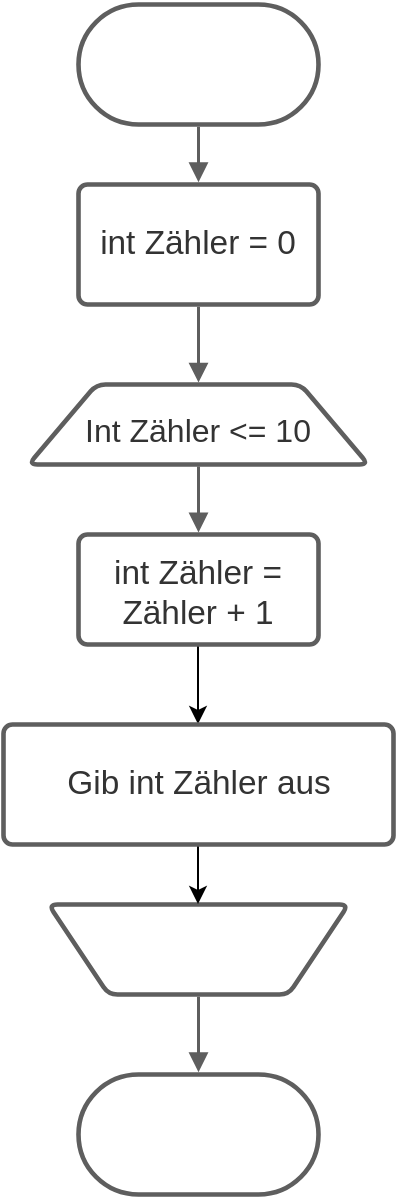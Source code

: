 <mxfile version="14.9.9" type="github">
  <diagram id="QqUnPQyYjlCRh_DuxHuc" name="Page-1">
    <mxGraphModel dx="946" dy="593" grid="1" gridSize="10" guides="1" tooltips="1" connect="1" arrows="1" fold="1" page="1" pageScale="1" pageWidth="827" pageHeight="1169" math="0" shadow="0">
      <root>
        <mxCell id="0" />
        <mxCell id="1" parent="0" />
        <UserObject label="" lucidchartObjectId="E3H7pENMwWvx" id="s2Cc_F9TWYqgNU9UCrVC-1">
          <mxCell style="html=1;overflow=block;blockSpacing=1;whiteSpace=wrap;rounded=1;arcSize=50;whiteSpace=wrap;fontSize=16.7;fontColor=#333333;align=center;spacing=3.8;strokeColor=#5e5e5e;strokeOpacity=100;strokeWidth=2.3;" parent="1" vertex="1">
            <mxGeometry x="310" y="20" width="120" height="60" as="geometry" />
          </mxCell>
        </UserObject>
        <UserObject label="int Zähler = 0" lucidchartObjectId="23H7mfMDwBSa" id="s2Cc_F9TWYqgNU9UCrVC-2">
          <mxCell style="html=1;overflow=block;blockSpacing=1;whiteSpace=wrap;;whiteSpace=wrap;fontSize=16.7;fontColor=#333333;align=center;spacing=9;strokeColor=#5e5e5e;strokeOpacity=100;rounded=1;absoluteArcSize=1;arcSize=9;strokeWidth=2.3;" parent="1" vertex="1">
            <mxGeometry x="310" y="110" width="120" height="60" as="geometry" />
          </mxCell>
        </UserObject>
        <UserObject label="" lucidchartObjectId="v5H7.-i3YgUB" id="s2Cc_F9TWYqgNU9UCrVC-3">
          <mxCell style="html=1;jettySize=18;whiteSpace=wrap;fontSize=13;strokeColor=#5E5E5E;strokeWidth=1.5;rounded=1;arcSize=12;edgeStyle=orthogonalEdgeStyle;startArrow=none;;endArrow=block;endFill=1;;exitX=0.5;exitY=1.019;exitPerimeter=0;entryX=0.5;entryY=-0.019;entryPerimeter=0;" parent="1" source="s2Cc_F9TWYqgNU9UCrVC-1" target="s2Cc_F9TWYqgNU9UCrVC-2" edge="1">
            <mxGeometry width="100" height="100" relative="1" as="geometry">
              <Array as="points" />
            </mxGeometry>
          </mxCell>
        </UserObject>
        <UserObject label="" lucidchartObjectId="N7H7gr3mZ5wT" id="s2Cc_F9TWYqgNU9UCrVC-4">
          <mxCell style="html=1;overflow=block;blockSpacing=1;whiteSpace=wrap;rounded=1;arcSize=50;whiteSpace=wrap;fontSize=13;align=center;spacing=3.8;strokeColor=#5e5e5e;strokeOpacity=100;strokeWidth=2.3;" parent="1" vertex="1">
            <mxGeometry x="310" y="555" width="120" height="60" as="geometry" />
          </mxCell>
        </UserObject>
        <UserObject label="" lucidchartObjectId="I-H7615RTtqw" id="s2Cc_F9TWYqgNU9UCrVC-5">
          <mxCell style="html=1;overflow=block;blockSpacing=1;whiteSpace=wrap;shape=trapezoid;perimeter=trapezoidPerimeter;anchorPointDirection=0;flipV=1;whiteSpace=wrap;fontSize=16.7;fontColor=#333333;align=center;spacing=3.8;strokeColor=#5e5e5e;strokeOpacity=100;rounded=1;absoluteArcSize=1;arcSize=9;strokeWidth=2.3;" parent="1" vertex="1">
            <mxGeometry x="295" y="470" width="150" height="45" as="geometry" />
          </mxCell>
        </UserObject>
        <mxCell id="s2Cc_F9TWYqgNU9UCrVC-6" style="html=1;overflow=block;blockSpacing=1;whiteSpace=wrap;shape=trapezoid;perimeter=trapezoidPerimeter;anchorPointDirection=0;flipV=1;whiteSpace=wrap;fontSize=16.7;fontColor=#333333;align=center;spacing=3.8;strokeColor=#5e5e5e;strokeOpacity=100;rounded=1;absoluteArcSize=1;arcSize=9;rotation=180;strokeWidth=2.3;" parent="1" vertex="1">
          <mxGeometry x="285" y="210" width="170" height="40" as="geometry" />
        </mxCell>
        <UserObject label="Int Zähler &amp;lt;= 10 " lucidchartObjectId="9-H7dk4acj5D" id="s2Cc_F9TWYqgNU9UCrVC-7">
          <mxCell style="html=1;overflow=block;blockSpacing=1;whiteSpace=wrap;shape=trapezoid;perimeter=trapezoidPerimeter;anchorPointDirection=0;flipV=1;whiteSpace=wrap;fontSize=16;fontColor=#333333;align=center;spacing=3.8;strokeOpacity=100;rounded=1;absoluteArcSize=1;arcSize=9;strokeWidth=2.3;fillColor=none;strokeColor=none;rotation=0;" parent="s2Cc_F9TWYqgNU9UCrVC-6" vertex="1">
            <mxGeometry width="150" height="45" relative="1" as="geometry">
              <mxPoint x="10" y="-5" as="offset" />
            </mxGeometry>
          </mxCell>
        </UserObject>
        <UserObject label="" lucidchartObjectId="qaI7KqFhQSEI" id="s2Cc_F9TWYqgNU9UCrVC-8">
          <mxCell style="html=1;jettySize=18;whiteSpace=wrap;fontSize=13;strokeColor=#5E5E5E;strokeWidth=1.5;rounded=1;arcSize=12;edgeStyle=orthogonalEdgeStyle;startArrow=none;;endArrow=block;endFill=1;;exitX=0.5;exitY=1.019;exitPerimeter=0;entryX=0.5;entryY=-0.025;entryPerimeter=0;" parent="1" source="s2Cc_F9TWYqgNU9UCrVC-2" target="s2Cc_F9TWYqgNU9UCrVC-6" edge="1">
            <mxGeometry width="100" height="100" relative="1" as="geometry">
              <Array as="points" />
            </mxGeometry>
          </mxCell>
        </UserObject>
        <mxCell id="grRB-Rzlypp6_9oQbWaU-1" value="" style="edgeStyle=orthogonalEdgeStyle;rounded=0;orthogonalLoop=1;jettySize=auto;html=1;fontSize=16;" edge="1" parent="1" source="s2Cc_F9TWYqgNU9UCrVC-9" target="s2Cc_F9TWYqgNU9UCrVC-10">
          <mxGeometry relative="1" as="geometry" />
        </mxCell>
        <UserObject label="int Zähler = Zähler + 1 " lucidchartObjectId="EaI7f5SswZlB" id="s2Cc_F9TWYqgNU9UCrVC-9">
          <mxCell style="html=1;overflow=block;blockSpacing=1;whiteSpace=wrap;;whiteSpace=wrap;fontSize=16.7;fontColor=#333333;align=center;spacing=9;strokeColor=#5e5e5e;strokeOpacity=100;rounded=1;absoluteArcSize=1;arcSize=9;strokeWidth=2.3;" parent="1" vertex="1">
            <mxGeometry x="310" y="285" width="120" height="55" as="geometry" />
          </mxCell>
        </UserObject>
        <mxCell id="grRB-Rzlypp6_9oQbWaU-2" value="" style="edgeStyle=orthogonalEdgeStyle;rounded=0;orthogonalLoop=1;jettySize=auto;html=1;fontSize=16;" edge="1" parent="1" source="s2Cc_F9TWYqgNU9UCrVC-10" target="s2Cc_F9TWYqgNU9UCrVC-5">
          <mxGeometry relative="1" as="geometry" />
        </mxCell>
        <UserObject label="Gib int Zähler aus" lucidchartObjectId="qcI7SQWaFJi6" id="s2Cc_F9TWYqgNU9UCrVC-10">
          <mxCell style="html=1;overflow=block;blockSpacing=1;whiteSpace=wrap;;whiteSpace=wrap;fontSize=16.7;fontColor=#333333;align=center;spacing=9;strokeColor=#5e5e5e;strokeOpacity=100;rounded=1;absoluteArcSize=1;arcSize=9;strokeWidth=2.3;" parent="1" vertex="1">
            <mxGeometry x="272.5" y="380" width="195" height="60" as="geometry" />
          </mxCell>
        </UserObject>
        <UserObject label="" lucidchartObjectId="-cI715aiQp1U" id="s2Cc_F9TWYqgNU9UCrVC-11">
          <mxCell style="html=1;jettySize=18;whiteSpace=wrap;fontSize=13;strokeColor=#5E5E5E;strokeWidth=1.5;rounded=1;arcSize=12;edgeStyle=orthogonalEdgeStyle;startArrow=none;;endArrow=block;endFill=1;;exitX=0.5;exitY=1.025;exitPerimeter=0;entryX=0.5;entryY=-0.019;entryPerimeter=0;" parent="1" source="s2Cc_F9TWYqgNU9UCrVC-6" target="s2Cc_F9TWYqgNU9UCrVC-9" edge="1">
            <mxGeometry width="100" height="100" relative="1" as="geometry">
              <Array as="points" />
            </mxGeometry>
          </mxCell>
        </UserObject>
        <UserObject label="" lucidchartObjectId="fdI70q2.tPj." id="s2Cc_F9TWYqgNU9UCrVC-14">
          <mxCell style="html=1;jettySize=18;whiteSpace=wrap;fontSize=13;strokeColor=#5E5E5E;strokeWidth=1.5;rounded=1;arcSize=12;edgeStyle=orthogonalEdgeStyle;startArrow=none;;endArrow=block;endFill=1;;exitX=0.5;exitY=-0.025;exitPerimeter=0;entryX=0.5;entryY=-0.019;entryPerimeter=0;" parent="1" source="s2Cc_F9TWYqgNU9UCrVC-5" target="s2Cc_F9TWYqgNU9UCrVC-4" edge="1">
            <mxGeometry width="100" height="100" relative="1" as="geometry">
              <Array as="points" />
            </mxGeometry>
          </mxCell>
        </UserObject>
      </root>
    </mxGraphModel>
  </diagram>
</mxfile>
